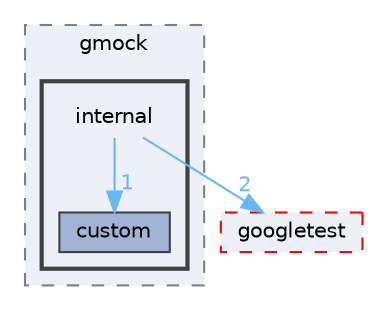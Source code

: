 digraph "googletest/googlemock/include/gmock/internal"
{
 // LATEX_PDF_SIZE
  bgcolor="transparent";
  edge [fontname=Helvetica,fontsize=10,labelfontname=Helvetica,labelfontsize=10];
  node [fontname=Helvetica,fontsize=10,shape=box,height=0.2,width=0.4];
  compound=true
  subgraph clusterdir_d10c3e8a2dde3831a0cdf2fb5b9ce982 {
    graph [ bgcolor="#edf0f7", pencolor="grey50", label="gmock", fontname=Helvetica,fontsize=10 style="filled,dashed", URL="dir_d10c3e8a2dde3831a0cdf2fb5b9ce982.html",tooltip=""]
  subgraph clusterdir_2d7582150cb1f089c5c8a5deebdfcc0d {
    graph [ bgcolor="#edf0f7", pencolor="grey25", label="", fontname=Helvetica,fontsize=10 style="filled,bold", URL="dir_2d7582150cb1f089c5c8a5deebdfcc0d.html",tooltip=""]
    dir_2d7582150cb1f089c5c8a5deebdfcc0d [shape=plaintext, label="internal"];
  dir_958861d79cb1113d211530376a9b221e [label="custom", fillcolor="#a2b4d6", color="grey25", style="filled", URL="dir_958861d79cb1113d211530376a9b221e.html",tooltip=""];
  }
  }
  dir_7b86808525f21adae85b84901a4f8edc [label="googletest", fillcolor="#edf0f7", color="red", style="filled,dashed", URL="dir_7b86808525f21adae85b84901a4f8edc.html",tooltip=""];
  dir_2d7582150cb1f089c5c8a5deebdfcc0d->dir_7b86808525f21adae85b84901a4f8edc [headlabel="2", labeldistance=1.5 headhref="dir_000120_000102.html" href="dir_000120_000102.html" color="steelblue1" fontcolor="steelblue1"];
  dir_2d7582150cb1f089c5c8a5deebdfcc0d->dir_958861d79cb1113d211530376a9b221e [headlabel="1", labeldistance=1.5 headhref="dir_000120_000037.html" href="dir_000120_000037.html" color="steelblue1" fontcolor="steelblue1"];
}
